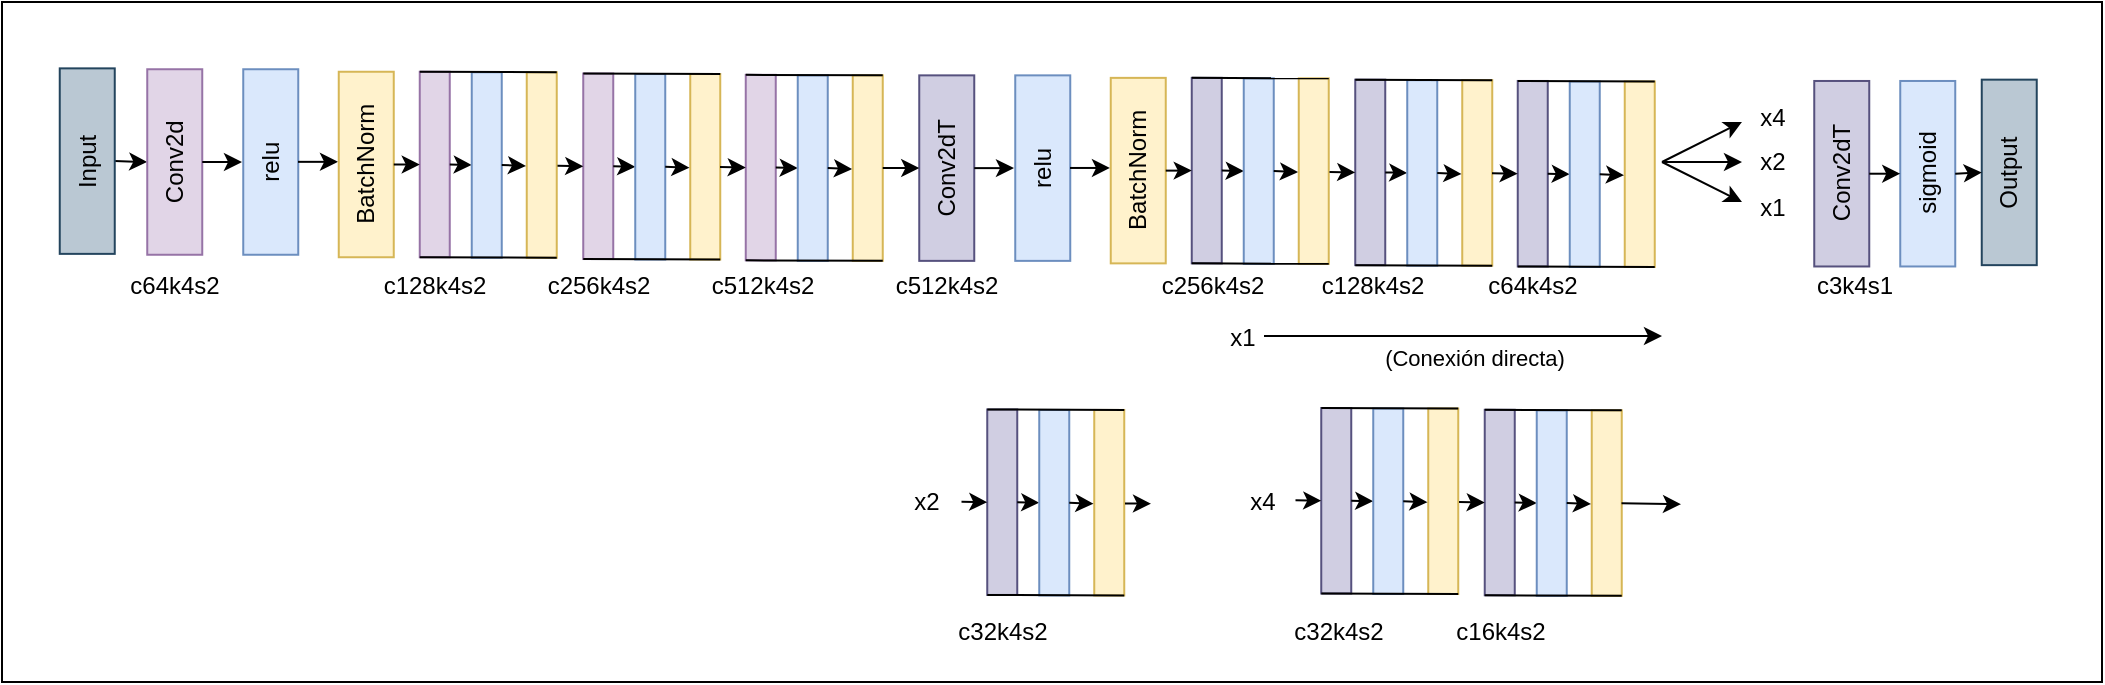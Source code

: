 <mxfile version="24.4.4" type="device">
  <diagram name="Página-1" id="GyshaNeHMyCVILGlN6bo">
    <mxGraphModel dx="1430" dy="757" grid="1" gridSize="10" guides="1" tooltips="1" connect="1" arrows="1" fold="1" page="1" pageScale="1" pageWidth="1169" pageHeight="827" math="0" shadow="0">
      <root>
        <mxCell id="0" />
        <mxCell id="1" parent="0" />
        <mxCell id="zhJgr4KQXmMTlXa_ivyi-123" value="" style="rounded=0;whiteSpace=wrap;html=1;" vertex="1" parent="1">
          <mxGeometry x="130" y="160" width="1050" height="340" as="geometry" />
        </mxCell>
        <mxCell id="usk_4YH8lnq-4AR2N6JO-52" value="" style="endArrow=classic;html=1;rounded=0;entryX=0.5;entryY=0;entryDx=0;entryDy=0;exitX=0.5;exitY=1;exitDx=0;exitDy=0;" parent="1" edge="1" target="zhJgr4KQXmMTlXa_ivyi-3" source="zhJgr4KQXmMTlXa_ivyi-72">
          <mxGeometry width="50" height="50" relative="1" as="geometry">
            <mxPoint x="170" y="240" as="sourcePoint" />
            <mxPoint x="200" y="240" as="targetPoint" />
          </mxGeometry>
        </mxCell>
        <mxCell id="usk_4YH8lnq-4AR2N6JO-70" value="" style="endArrow=classic;html=1;rounded=0;" parent="1" edge="1">
          <mxGeometry width="50" height="50" relative="1" as="geometry">
            <mxPoint x="960" y="240" as="sourcePoint" />
            <mxPoint x="1000" y="220" as="targetPoint" />
          </mxGeometry>
        </mxCell>
        <mxCell id="usk_4YH8lnq-4AR2N6JO-71" value="x4" style="text;html=1;align=center;verticalAlign=middle;resizable=0;points=[];autosize=1;strokeColor=none;fillColor=none;" parent="1" vertex="1">
          <mxGeometry x="995" y="203" width="40" height="30" as="geometry" />
        </mxCell>
        <mxCell id="usk_4YH8lnq-4AR2N6JO-72" value="" style="endArrow=classic;html=1;rounded=0;" parent="1" edge="1">
          <mxGeometry width="50" height="50" relative="1" as="geometry">
            <mxPoint x="960" y="240" as="sourcePoint" />
            <mxPoint x="1000" y="240" as="targetPoint" />
          </mxGeometry>
        </mxCell>
        <mxCell id="usk_4YH8lnq-4AR2N6JO-73" value="x2" style="text;html=1;align=center;verticalAlign=middle;resizable=0;points=[];autosize=1;strokeColor=none;fillColor=none;" parent="1" vertex="1">
          <mxGeometry x="995" y="225" width="40" height="30" as="geometry" />
        </mxCell>
        <mxCell id="usk_4YH8lnq-4AR2N6JO-74" value="" style="endArrow=classic;html=1;rounded=0;" parent="1" edge="1">
          <mxGeometry width="50" height="50" relative="1" as="geometry">
            <mxPoint x="960" y="240" as="sourcePoint" />
            <mxPoint x="1000" y="260" as="targetPoint" />
          </mxGeometry>
        </mxCell>
        <mxCell id="usk_4YH8lnq-4AR2N6JO-75" value="x1" style="text;html=1;align=center;verticalAlign=middle;resizable=0;points=[];autosize=1;strokeColor=none;fillColor=none;" parent="1" vertex="1">
          <mxGeometry x="995" y="248" width="40" height="30" as="geometry" />
        </mxCell>
        <mxCell id="usk_4YH8lnq-4AR2N6JO-89" value="x2" style="text;html=1;align=center;verticalAlign=middle;resizable=0;points=[];autosize=1;strokeColor=none;fillColor=none;" parent="1" vertex="1">
          <mxGeometry x="572" y="395.39" width="40" height="30" as="geometry" />
        </mxCell>
        <mxCell id="usk_4YH8lnq-4AR2N6JO-100" value="x4" style="text;html=1;align=center;verticalAlign=middle;resizable=0;points=[];autosize=1;strokeColor=none;fillColor=none;" parent="1" vertex="1">
          <mxGeometry x="739.5" y="395.11" width="40" height="30" as="geometry" />
        </mxCell>
        <mxCell id="usk_4YH8lnq-4AR2N6JO-110" value="x1" style="text;html=1;align=center;verticalAlign=middle;resizable=0;points=[];autosize=1;strokeColor=none;fillColor=none;" parent="1" vertex="1">
          <mxGeometry x="730" y="313" width="40" height="30" as="geometry" />
        </mxCell>
        <mxCell id="usk_4YH8lnq-4AR2N6JO-111" value="" style="edgeStyle=orthogonalEdgeStyle;rounded=0;orthogonalLoop=1;jettySize=auto;html=1;" parent="1" edge="1">
          <mxGeometry relative="1" as="geometry">
            <mxPoint x="761" y="327" as="sourcePoint" />
            <mxPoint x="960" y="327" as="targetPoint" />
          </mxGeometry>
        </mxCell>
        <mxCell id="usk_4YH8lnq-4AR2N6JO-112" value="(Conexión directa)" style="edgeLabel;html=1;align=center;verticalAlign=middle;resizable=0;points=[];" parent="usk_4YH8lnq-4AR2N6JO-111" vertex="1" connectable="0">
          <mxGeometry x="-0.066" y="1" relative="1" as="geometry">
            <mxPoint x="12" y="12" as="offset" />
          </mxGeometry>
        </mxCell>
        <mxCell id="zhJgr4KQXmMTlXa_ivyi-3" value="Conv2d" style="rounded=0;whiteSpace=wrap;html=1;rotation=-90;fillColor=#e1d5e7;strokeColor=#9673a6;" vertex="1" parent="1">
          <mxGeometry x="170" y="226.25" width="92.75" height="27.5" as="geometry" />
        </mxCell>
        <mxCell id="zhJgr4KQXmMTlXa_ivyi-4" value="" style="endArrow=classic;html=1;rounded=0;exitX=0.5;exitY=1;exitDx=0;exitDy=0;entryX=0;entryY=0.5;entryDx=0;entryDy=0;" edge="1" parent="1" source="zhJgr4KQXmMTlXa_ivyi-3">
          <mxGeometry width="50" height="50" relative="1" as="geometry">
            <mxPoint x="240" y="240" as="sourcePoint" />
            <mxPoint x="250" y="240" as="targetPoint" />
          </mxGeometry>
        </mxCell>
        <mxCell id="zhJgr4KQXmMTlXa_ivyi-5" value="relu" style="rounded=0;whiteSpace=wrap;html=1;rotation=-90;fillColor=#dae8fc;strokeColor=#6c8ebf;" vertex="1" parent="1">
          <mxGeometry x="218" y="226.25" width="92.75" height="27.5" as="geometry" />
        </mxCell>
        <mxCell id="zhJgr4KQXmMTlXa_ivyi-6" value="" style="endArrow=classic;html=1;rounded=0;exitX=0.5;exitY=1;exitDx=0;exitDy=0;entryX=0;entryY=0.5;entryDx=0;entryDy=0;" edge="1" parent="1">
          <mxGeometry width="50" height="50" relative="1" as="geometry">
            <mxPoint x="278" y="239.92" as="sourcePoint" />
            <mxPoint x="298" y="239.92" as="targetPoint" />
          </mxGeometry>
        </mxCell>
        <mxCell id="zhJgr4KQXmMTlXa_ivyi-7" value="BatchNorm" style="rounded=0;whiteSpace=wrap;html=1;rotation=-90;fillColor=#fff2cc;strokeColor=#d6b656;" vertex="1" parent="1">
          <mxGeometry x="265.75" y="227.5" width="92.75" height="27.5" as="geometry" />
        </mxCell>
        <mxCell id="zhJgr4KQXmMTlXa_ivyi-8" value="" style="rounded=0;whiteSpace=wrap;html=1;rotation=-90;fillColor=#e1d5e7;strokeColor=#9673a6;" vertex="1" parent="1">
          <mxGeometry x="300" y="233.75" width="92.75" height="15" as="geometry" />
        </mxCell>
        <mxCell id="zhJgr4KQXmMTlXa_ivyi-9" value="" style="endArrow=classic;html=1;rounded=0;exitX=0.5;exitY=1;exitDx=0;exitDy=0;entryX=0.5;entryY=0;entryDx=0;entryDy=0;" edge="1" parent="1" source="zhJgr4KQXmMTlXa_ivyi-8" target="zhJgr4KQXmMTlXa_ivyi-13">
          <mxGeometry width="50" height="50" relative="1" as="geometry">
            <mxPoint x="353.875" y="241.25" as="sourcePoint" />
            <mxPoint x="380.375" y="243.07" as="targetPoint" />
          </mxGeometry>
        </mxCell>
        <mxCell id="zhJgr4KQXmMTlXa_ivyi-13" value="" style="rounded=0;whiteSpace=wrap;html=1;rotation=-90;fillColor=#dae8fc;strokeColor=#6c8ebf;" vertex="1" parent="1">
          <mxGeometry x="326" y="234" width="92.75" height="15" as="geometry" />
        </mxCell>
        <mxCell id="zhJgr4KQXmMTlXa_ivyi-15" value="" style="rounded=0;whiteSpace=wrap;html=1;rotation=-90;fillColor=#fff2cc;strokeColor=#d6b656;" vertex="1" parent="1">
          <mxGeometry x="353.5" y="234" width="92.75" height="15" as="geometry" />
        </mxCell>
        <mxCell id="zhJgr4KQXmMTlXa_ivyi-16" value="" style="endArrow=classic;html=1;rounded=0;exitX=0.5;exitY=1;exitDx=0;exitDy=0;entryX=0.5;entryY=0;entryDx=0;entryDy=0;" edge="1" parent="1" source="zhJgr4KQXmMTlXa_ivyi-13">
          <mxGeometry width="50" height="50" relative="1" as="geometry">
            <mxPoint x="381" y="241" as="sourcePoint" />
            <mxPoint x="392" y="242" as="targetPoint" />
          </mxGeometry>
        </mxCell>
        <mxCell id="zhJgr4KQXmMTlXa_ivyi-17" value="" style="endArrow=classic;html=1;rounded=0;exitX=0.5;exitY=1;exitDx=0;exitDy=0;entryX=0.5;entryY=0;entryDx=0;entryDy=0;" edge="1" parent="1" source="zhJgr4KQXmMTlXa_ivyi-7" target="zhJgr4KQXmMTlXa_ivyi-8">
          <mxGeometry width="50" height="50" relative="1" as="geometry">
            <mxPoint x="334.875" y="241.43" as="sourcePoint" />
            <mxPoint x="369" y="241.56" as="targetPoint" />
          </mxGeometry>
        </mxCell>
        <mxCell id="zhJgr4KQXmMTlXa_ivyi-25" value="" style="endArrow=none;html=1;rounded=0;exitX=1;exitY=0;exitDx=0;exitDy=0;entryX=1;entryY=1;entryDx=0;entryDy=0;" edge="1" parent="1" source="zhJgr4KQXmMTlXa_ivyi-8" target="zhJgr4KQXmMTlXa_ivyi-15">
          <mxGeometry width="50" height="50" relative="1" as="geometry">
            <mxPoint x="360" y="220" as="sourcePoint" />
            <mxPoint x="410" y="170" as="targetPoint" />
          </mxGeometry>
        </mxCell>
        <mxCell id="zhJgr4KQXmMTlXa_ivyi-26" value="" style="endArrow=none;html=1;rounded=0;exitX=0;exitY=0;exitDx=0;exitDy=0;entryX=0;entryY=1;entryDx=0;entryDy=0;" edge="1" parent="1" source="zhJgr4KQXmMTlXa_ivyi-8" target="zhJgr4KQXmMTlXa_ivyi-15">
          <mxGeometry width="50" height="50" relative="1" as="geometry">
            <mxPoint x="337" y="290" as="sourcePoint" />
            <mxPoint x="410" y="290" as="targetPoint" />
          </mxGeometry>
        </mxCell>
        <mxCell id="zhJgr4KQXmMTlXa_ivyi-27" value="" style="rounded=0;whiteSpace=wrap;html=1;rotation=-90;fillColor=#e1d5e7;strokeColor=#9673a6;" vertex="1" parent="1">
          <mxGeometry x="381.75" y="234.64" width="92.75" height="15" as="geometry" />
        </mxCell>
        <mxCell id="zhJgr4KQXmMTlXa_ivyi-28" value="" style="endArrow=classic;html=1;rounded=0;exitX=0.5;exitY=1;exitDx=0;exitDy=0;entryX=0.5;entryY=0;entryDx=0;entryDy=0;" edge="1" parent="1" source="zhJgr4KQXmMTlXa_ivyi-27" target="zhJgr4KQXmMTlXa_ivyi-29">
          <mxGeometry width="50" height="50" relative="1" as="geometry">
            <mxPoint x="435.625" y="242.14" as="sourcePoint" />
            <mxPoint x="462.125" y="243.96" as="targetPoint" />
          </mxGeometry>
        </mxCell>
        <mxCell id="zhJgr4KQXmMTlXa_ivyi-29" value="" style="rounded=0;whiteSpace=wrap;html=1;rotation=-90;fillColor=#dae8fc;strokeColor=#6c8ebf;" vertex="1" parent="1">
          <mxGeometry x="407.75" y="234.89" width="92.75" height="15" as="geometry" />
        </mxCell>
        <mxCell id="zhJgr4KQXmMTlXa_ivyi-30" value="" style="rounded=0;whiteSpace=wrap;html=1;rotation=-90;fillColor=#fff2cc;strokeColor=#d6b656;" vertex="1" parent="1">
          <mxGeometry x="435.25" y="234.89" width="92.75" height="15" as="geometry" />
        </mxCell>
        <mxCell id="zhJgr4KQXmMTlXa_ivyi-31" value="" style="endArrow=classic;html=1;rounded=0;exitX=0.5;exitY=1;exitDx=0;exitDy=0;entryX=0.5;entryY=0;entryDx=0;entryDy=0;" edge="1" parent="1" source="zhJgr4KQXmMTlXa_ivyi-29">
          <mxGeometry width="50" height="50" relative="1" as="geometry">
            <mxPoint x="462.75" y="241.89" as="sourcePoint" />
            <mxPoint x="473.75" y="242.89" as="targetPoint" />
          </mxGeometry>
        </mxCell>
        <mxCell id="zhJgr4KQXmMTlXa_ivyi-32" value="" style="endArrow=classic;html=1;rounded=0;exitX=0.5;exitY=1;exitDx=0;exitDy=0;entryX=0.5;entryY=0;entryDx=0;entryDy=0;" edge="1" parent="1" target="zhJgr4KQXmMTlXa_ivyi-27">
          <mxGeometry width="50" height="50" relative="1" as="geometry">
            <mxPoint x="407.75" y="241.89" as="sourcePoint" />
            <mxPoint x="450.75" y="242.45" as="targetPoint" />
          </mxGeometry>
        </mxCell>
        <mxCell id="zhJgr4KQXmMTlXa_ivyi-33" value="" style="endArrow=none;html=1;rounded=0;exitX=1;exitY=0;exitDx=0;exitDy=0;entryX=1;entryY=1;entryDx=0;entryDy=0;" edge="1" parent="1" source="zhJgr4KQXmMTlXa_ivyi-27" target="zhJgr4KQXmMTlXa_ivyi-30">
          <mxGeometry width="50" height="50" relative="1" as="geometry">
            <mxPoint x="441.75" y="220.89" as="sourcePoint" />
            <mxPoint x="491.75" y="170.89" as="targetPoint" />
          </mxGeometry>
        </mxCell>
        <mxCell id="zhJgr4KQXmMTlXa_ivyi-34" value="" style="endArrow=none;html=1;rounded=0;exitX=0;exitY=0;exitDx=0;exitDy=0;entryX=0;entryY=1;entryDx=0;entryDy=0;" edge="1" parent="1" source="zhJgr4KQXmMTlXa_ivyi-27" target="zhJgr4KQXmMTlXa_ivyi-30">
          <mxGeometry width="50" height="50" relative="1" as="geometry">
            <mxPoint x="418.75" y="290.89" as="sourcePoint" />
            <mxPoint x="491.75" y="290.89" as="targetPoint" />
          </mxGeometry>
        </mxCell>
        <mxCell id="zhJgr4KQXmMTlXa_ivyi-35" value="" style="rounded=0;whiteSpace=wrap;html=1;rotation=-90;fillColor=#e1d5e7;strokeColor=#9673a6;" vertex="1" parent="1">
          <mxGeometry x="463" y="235.3" width="92.75" height="15" as="geometry" />
        </mxCell>
        <mxCell id="zhJgr4KQXmMTlXa_ivyi-36" value="" style="endArrow=classic;html=1;rounded=0;exitX=0.5;exitY=1;exitDx=0;exitDy=0;entryX=0.5;entryY=0;entryDx=0;entryDy=0;" edge="1" parent="1" source="zhJgr4KQXmMTlXa_ivyi-35" target="zhJgr4KQXmMTlXa_ivyi-37">
          <mxGeometry width="50" height="50" relative="1" as="geometry">
            <mxPoint x="516.875" y="242.8" as="sourcePoint" />
            <mxPoint x="543.375" y="244.62" as="targetPoint" />
          </mxGeometry>
        </mxCell>
        <mxCell id="zhJgr4KQXmMTlXa_ivyi-37" value="" style="rounded=0;whiteSpace=wrap;html=1;rotation=-90;fillColor=#dae8fc;strokeColor=#6c8ebf;" vertex="1" parent="1">
          <mxGeometry x="489" y="235.55" width="92.75" height="15" as="geometry" />
        </mxCell>
        <mxCell id="zhJgr4KQXmMTlXa_ivyi-38" value="" style="rounded=0;whiteSpace=wrap;html=1;rotation=-90;fillColor=#fff2cc;strokeColor=#d6b656;" vertex="1" parent="1">
          <mxGeometry x="516.5" y="235.55" width="92.75" height="15" as="geometry" />
        </mxCell>
        <mxCell id="zhJgr4KQXmMTlXa_ivyi-39" value="" style="endArrow=classic;html=1;rounded=0;exitX=0.5;exitY=1;exitDx=0;exitDy=0;entryX=0.5;entryY=0;entryDx=0;entryDy=0;" edge="1" parent="1" source="zhJgr4KQXmMTlXa_ivyi-37">
          <mxGeometry width="50" height="50" relative="1" as="geometry">
            <mxPoint x="544" y="242.55" as="sourcePoint" />
            <mxPoint x="555" y="243.55" as="targetPoint" />
          </mxGeometry>
        </mxCell>
        <mxCell id="zhJgr4KQXmMTlXa_ivyi-40" value="" style="endArrow=classic;html=1;rounded=0;exitX=0.5;exitY=1;exitDx=0;exitDy=0;entryX=0.5;entryY=0;entryDx=0;entryDy=0;" edge="1" parent="1" target="zhJgr4KQXmMTlXa_ivyi-35">
          <mxGeometry width="50" height="50" relative="1" as="geometry">
            <mxPoint x="489" y="242.55" as="sourcePoint" />
            <mxPoint x="532" y="243.11" as="targetPoint" />
          </mxGeometry>
        </mxCell>
        <mxCell id="zhJgr4KQXmMTlXa_ivyi-41" value="" style="endArrow=none;html=1;rounded=0;exitX=1;exitY=0;exitDx=0;exitDy=0;entryX=1;entryY=1;entryDx=0;entryDy=0;" edge="1" parent="1" source="zhJgr4KQXmMTlXa_ivyi-35" target="zhJgr4KQXmMTlXa_ivyi-38">
          <mxGeometry width="50" height="50" relative="1" as="geometry">
            <mxPoint x="523" y="221.55" as="sourcePoint" />
            <mxPoint x="573" y="171.55" as="targetPoint" />
          </mxGeometry>
        </mxCell>
        <mxCell id="zhJgr4KQXmMTlXa_ivyi-42" value="" style="endArrow=none;html=1;rounded=0;exitX=0;exitY=0;exitDx=0;exitDy=0;entryX=0;entryY=1;entryDx=0;entryDy=0;" edge="1" parent="1" source="zhJgr4KQXmMTlXa_ivyi-35" target="zhJgr4KQXmMTlXa_ivyi-38">
          <mxGeometry width="50" height="50" relative="1" as="geometry">
            <mxPoint x="500" y="291.55" as="sourcePoint" />
            <mxPoint x="573" y="291.55" as="targetPoint" />
          </mxGeometry>
        </mxCell>
        <mxCell id="zhJgr4KQXmMTlXa_ivyi-43" value="Conv2dT" style="rounded=0;whiteSpace=wrap;html=1;rotation=-90;fillColor=#d0cee2;strokeColor=#56517e;" vertex="1" parent="1">
          <mxGeometry x="556" y="229.31" width="92.75" height="27.5" as="geometry" />
        </mxCell>
        <mxCell id="zhJgr4KQXmMTlXa_ivyi-44" value="" style="endArrow=classic;html=1;rounded=0;exitX=0.5;exitY=1;exitDx=0;exitDy=0;entryX=0;entryY=0.5;entryDx=0;entryDy=0;" edge="1" parent="1" source="zhJgr4KQXmMTlXa_ivyi-43">
          <mxGeometry width="50" height="50" relative="1" as="geometry">
            <mxPoint x="626" y="243.06" as="sourcePoint" />
            <mxPoint x="636" y="243.06" as="targetPoint" />
          </mxGeometry>
        </mxCell>
        <mxCell id="zhJgr4KQXmMTlXa_ivyi-45" value="relu" style="rounded=0;whiteSpace=wrap;html=1;rotation=-90;fillColor=#dae8fc;strokeColor=#6c8ebf;" vertex="1" parent="1">
          <mxGeometry x="604" y="229.31" width="92.75" height="27.5" as="geometry" />
        </mxCell>
        <mxCell id="zhJgr4KQXmMTlXa_ivyi-46" value="" style="endArrow=classic;html=1;rounded=0;exitX=0.5;exitY=1;exitDx=0;exitDy=0;entryX=0;entryY=0.5;entryDx=0;entryDy=0;" edge="1" parent="1">
          <mxGeometry width="50" height="50" relative="1" as="geometry">
            <mxPoint x="664" y="242.98" as="sourcePoint" />
            <mxPoint x="684" y="242.98" as="targetPoint" />
          </mxGeometry>
        </mxCell>
        <mxCell id="zhJgr4KQXmMTlXa_ivyi-47" value="BatchNorm" style="rounded=0;whiteSpace=wrap;html=1;rotation=-90;fillColor=#fff2cc;strokeColor=#d6b656;" vertex="1" parent="1">
          <mxGeometry x="651.75" y="230.56" width="92.75" height="27.5" as="geometry" />
        </mxCell>
        <mxCell id="zhJgr4KQXmMTlXa_ivyi-48" value="" style="rounded=0;whiteSpace=wrap;html=1;rotation=-90;fillColor=#d0cee2;strokeColor=#56517e;" vertex="1" parent="1">
          <mxGeometry x="686" y="236.81" width="92.75" height="15" as="geometry" />
        </mxCell>
        <mxCell id="zhJgr4KQXmMTlXa_ivyi-49" value="" style="endArrow=classic;html=1;rounded=0;exitX=0.5;exitY=1;exitDx=0;exitDy=0;entryX=0.5;entryY=0;entryDx=0;entryDy=0;" edge="1" parent="1" source="zhJgr4KQXmMTlXa_ivyi-48" target="zhJgr4KQXmMTlXa_ivyi-50">
          <mxGeometry width="50" height="50" relative="1" as="geometry">
            <mxPoint x="739.875" y="244.31" as="sourcePoint" />
            <mxPoint x="766.375" y="246.13" as="targetPoint" />
          </mxGeometry>
        </mxCell>
        <mxCell id="zhJgr4KQXmMTlXa_ivyi-50" value="" style="rounded=0;whiteSpace=wrap;html=1;rotation=-90;fillColor=#dae8fc;strokeColor=#6c8ebf;" vertex="1" parent="1">
          <mxGeometry x="712" y="237.06" width="92.75" height="15" as="geometry" />
        </mxCell>
        <mxCell id="zhJgr4KQXmMTlXa_ivyi-51" value="" style="rounded=0;whiteSpace=wrap;html=1;rotation=-90;fillColor=#fff2cc;strokeColor=#d6b656;" vertex="1" parent="1">
          <mxGeometry x="739.5" y="237.06" width="92.75" height="15" as="geometry" />
        </mxCell>
        <mxCell id="zhJgr4KQXmMTlXa_ivyi-52" value="" style="endArrow=classic;html=1;rounded=0;exitX=0.5;exitY=1;exitDx=0;exitDy=0;entryX=0.5;entryY=0;entryDx=0;entryDy=0;" edge="1" parent="1" source="zhJgr4KQXmMTlXa_ivyi-50">
          <mxGeometry width="50" height="50" relative="1" as="geometry">
            <mxPoint x="767" y="244.06" as="sourcePoint" />
            <mxPoint x="778" y="245.06" as="targetPoint" />
          </mxGeometry>
        </mxCell>
        <mxCell id="zhJgr4KQXmMTlXa_ivyi-53" value="" style="endArrow=classic;html=1;rounded=0;exitX=0.5;exitY=1;exitDx=0;exitDy=0;entryX=0.5;entryY=0;entryDx=0;entryDy=0;" edge="1" parent="1" source="zhJgr4KQXmMTlXa_ivyi-47" target="zhJgr4KQXmMTlXa_ivyi-48">
          <mxGeometry width="50" height="50" relative="1" as="geometry">
            <mxPoint x="720.875" y="244.49" as="sourcePoint" />
            <mxPoint x="755" y="244.62" as="targetPoint" />
          </mxGeometry>
        </mxCell>
        <mxCell id="zhJgr4KQXmMTlXa_ivyi-54" value="" style="endArrow=none;html=1;rounded=0;exitX=1;exitY=0;exitDx=0;exitDy=0;entryX=1;entryY=1;entryDx=0;entryDy=0;" edge="1" parent="1" source="zhJgr4KQXmMTlXa_ivyi-48" target="zhJgr4KQXmMTlXa_ivyi-51">
          <mxGeometry width="50" height="50" relative="1" as="geometry">
            <mxPoint x="746" y="223.06" as="sourcePoint" />
            <mxPoint x="796" y="173.06" as="targetPoint" />
          </mxGeometry>
        </mxCell>
        <mxCell id="zhJgr4KQXmMTlXa_ivyi-55" value="" style="endArrow=none;html=1;rounded=0;exitX=0;exitY=0;exitDx=0;exitDy=0;entryX=0;entryY=1;entryDx=0;entryDy=0;" edge="1" parent="1" source="zhJgr4KQXmMTlXa_ivyi-48" target="zhJgr4KQXmMTlXa_ivyi-51">
          <mxGeometry width="50" height="50" relative="1" as="geometry">
            <mxPoint x="723" y="293.06" as="sourcePoint" />
            <mxPoint x="796" y="293.06" as="targetPoint" />
          </mxGeometry>
        </mxCell>
        <mxCell id="zhJgr4KQXmMTlXa_ivyi-56" value="" style="rounded=0;whiteSpace=wrap;html=1;rotation=-90;fillColor=#d0cee2;strokeColor=#56517e;" vertex="1" parent="1">
          <mxGeometry x="767.75" y="237.7" width="92.75" height="15" as="geometry" />
        </mxCell>
        <mxCell id="zhJgr4KQXmMTlXa_ivyi-57" value="" style="endArrow=classic;html=1;rounded=0;exitX=0.5;exitY=1;exitDx=0;exitDy=0;entryX=0.5;entryY=0;entryDx=0;entryDy=0;" edge="1" parent="1" source="zhJgr4KQXmMTlXa_ivyi-56" target="zhJgr4KQXmMTlXa_ivyi-58">
          <mxGeometry width="50" height="50" relative="1" as="geometry">
            <mxPoint x="821.625" y="245.2" as="sourcePoint" />
            <mxPoint x="848.125" y="247.02" as="targetPoint" />
          </mxGeometry>
        </mxCell>
        <mxCell id="zhJgr4KQXmMTlXa_ivyi-58" value="" style="rounded=0;whiteSpace=wrap;html=1;rotation=-90;fillColor=#dae8fc;strokeColor=#6c8ebf;" vertex="1" parent="1">
          <mxGeometry x="793.75" y="237.95" width="92.75" height="15" as="geometry" />
        </mxCell>
        <mxCell id="zhJgr4KQXmMTlXa_ivyi-59" value="" style="rounded=0;whiteSpace=wrap;html=1;rotation=-90;fillColor=#fff2cc;strokeColor=#d6b656;" vertex="1" parent="1">
          <mxGeometry x="821.25" y="237.95" width="92.75" height="15" as="geometry" />
        </mxCell>
        <mxCell id="zhJgr4KQXmMTlXa_ivyi-60" value="" style="endArrow=classic;html=1;rounded=0;exitX=0.5;exitY=1;exitDx=0;exitDy=0;entryX=0.5;entryY=0;entryDx=0;entryDy=0;" edge="1" parent="1" source="zhJgr4KQXmMTlXa_ivyi-58">
          <mxGeometry width="50" height="50" relative="1" as="geometry">
            <mxPoint x="848.75" y="244.95" as="sourcePoint" />
            <mxPoint x="859.75" y="245.95" as="targetPoint" />
          </mxGeometry>
        </mxCell>
        <mxCell id="zhJgr4KQXmMTlXa_ivyi-61" value="" style="endArrow=classic;html=1;rounded=0;exitX=0.5;exitY=1;exitDx=0;exitDy=0;entryX=0.5;entryY=0;entryDx=0;entryDy=0;" edge="1" parent="1" target="zhJgr4KQXmMTlXa_ivyi-56">
          <mxGeometry width="50" height="50" relative="1" as="geometry">
            <mxPoint x="793.75" y="244.95" as="sourcePoint" />
            <mxPoint x="836.75" y="245.51" as="targetPoint" />
          </mxGeometry>
        </mxCell>
        <mxCell id="zhJgr4KQXmMTlXa_ivyi-62" value="" style="endArrow=none;html=1;rounded=0;exitX=1;exitY=0;exitDx=0;exitDy=0;entryX=1;entryY=1;entryDx=0;entryDy=0;" edge="1" parent="1" source="zhJgr4KQXmMTlXa_ivyi-56" target="zhJgr4KQXmMTlXa_ivyi-59">
          <mxGeometry width="50" height="50" relative="1" as="geometry">
            <mxPoint x="827.75" y="223.95" as="sourcePoint" />
            <mxPoint x="877.75" y="173.95" as="targetPoint" />
          </mxGeometry>
        </mxCell>
        <mxCell id="zhJgr4KQXmMTlXa_ivyi-63" value="" style="endArrow=none;html=1;rounded=0;exitX=0;exitY=0;exitDx=0;exitDy=0;entryX=0;entryY=1;entryDx=0;entryDy=0;" edge="1" parent="1" source="zhJgr4KQXmMTlXa_ivyi-56" target="zhJgr4KQXmMTlXa_ivyi-59">
          <mxGeometry width="50" height="50" relative="1" as="geometry">
            <mxPoint x="804.75" y="293.95" as="sourcePoint" />
            <mxPoint x="877.75" y="293.95" as="targetPoint" />
          </mxGeometry>
        </mxCell>
        <mxCell id="zhJgr4KQXmMTlXa_ivyi-64" value="" style="rounded=0;whiteSpace=wrap;html=1;rotation=-90;fillColor=#d0cee2;strokeColor=#56517e;" vertex="1" parent="1">
          <mxGeometry x="849" y="238.36" width="92.75" height="15" as="geometry" />
        </mxCell>
        <mxCell id="zhJgr4KQXmMTlXa_ivyi-65" value="" style="endArrow=classic;html=1;rounded=0;exitX=0.5;exitY=1;exitDx=0;exitDy=0;entryX=0.5;entryY=0;entryDx=0;entryDy=0;" edge="1" parent="1" source="zhJgr4KQXmMTlXa_ivyi-64" target="zhJgr4KQXmMTlXa_ivyi-66">
          <mxGeometry width="50" height="50" relative="1" as="geometry">
            <mxPoint x="902.875" y="245.86" as="sourcePoint" />
            <mxPoint x="929.375" y="247.68" as="targetPoint" />
          </mxGeometry>
        </mxCell>
        <mxCell id="zhJgr4KQXmMTlXa_ivyi-66" value="" style="rounded=0;whiteSpace=wrap;html=1;rotation=-90;fillColor=#dae8fc;strokeColor=#6c8ebf;" vertex="1" parent="1">
          <mxGeometry x="875" y="238.61" width="92.75" height="15" as="geometry" />
        </mxCell>
        <mxCell id="zhJgr4KQXmMTlXa_ivyi-67" value="" style="rounded=0;whiteSpace=wrap;html=1;rotation=-90;fillColor=#fff2cc;strokeColor=#d6b656;" vertex="1" parent="1">
          <mxGeometry x="902.5" y="238.61" width="92.75" height="15" as="geometry" />
        </mxCell>
        <mxCell id="zhJgr4KQXmMTlXa_ivyi-68" value="" style="endArrow=classic;html=1;rounded=0;exitX=0.5;exitY=1;exitDx=0;exitDy=0;entryX=0.5;entryY=0;entryDx=0;entryDy=0;" edge="1" parent="1" source="zhJgr4KQXmMTlXa_ivyi-66">
          <mxGeometry width="50" height="50" relative="1" as="geometry">
            <mxPoint x="930" y="245.61" as="sourcePoint" />
            <mxPoint x="941" y="246.61" as="targetPoint" />
          </mxGeometry>
        </mxCell>
        <mxCell id="zhJgr4KQXmMTlXa_ivyi-69" value="" style="endArrow=classic;html=1;rounded=0;exitX=0.5;exitY=1;exitDx=0;exitDy=0;entryX=0.5;entryY=0;entryDx=0;entryDy=0;" edge="1" parent="1" target="zhJgr4KQXmMTlXa_ivyi-64">
          <mxGeometry width="50" height="50" relative="1" as="geometry">
            <mxPoint x="875" y="245.61" as="sourcePoint" />
            <mxPoint x="918" y="246.17" as="targetPoint" />
          </mxGeometry>
        </mxCell>
        <mxCell id="zhJgr4KQXmMTlXa_ivyi-70" value="" style="endArrow=none;html=1;rounded=0;exitX=1;exitY=0;exitDx=0;exitDy=0;entryX=1;entryY=1;entryDx=0;entryDy=0;" edge="1" parent="1" source="zhJgr4KQXmMTlXa_ivyi-64" target="zhJgr4KQXmMTlXa_ivyi-67">
          <mxGeometry width="50" height="50" relative="1" as="geometry">
            <mxPoint x="909" y="224.61" as="sourcePoint" />
            <mxPoint x="959" y="174.61" as="targetPoint" />
          </mxGeometry>
        </mxCell>
        <mxCell id="zhJgr4KQXmMTlXa_ivyi-71" value="" style="endArrow=none;html=1;rounded=0;exitX=0;exitY=0;exitDx=0;exitDy=0;entryX=0;entryY=1;entryDx=0;entryDy=0;" edge="1" parent="1" source="zhJgr4KQXmMTlXa_ivyi-64" target="zhJgr4KQXmMTlXa_ivyi-67">
          <mxGeometry width="50" height="50" relative="1" as="geometry">
            <mxPoint x="886" y="294.61" as="sourcePoint" />
            <mxPoint x="959" y="294.61" as="targetPoint" />
          </mxGeometry>
        </mxCell>
        <mxCell id="zhJgr4KQXmMTlXa_ivyi-72" value="Input" style="rounded=0;whiteSpace=wrap;html=1;rotation=-90;fillColor=#bac8d3;strokeColor=#23445d;" vertex="1" parent="1">
          <mxGeometry x="126.25" y="225.81" width="92.75" height="27.5" as="geometry" />
        </mxCell>
        <mxCell id="zhJgr4KQXmMTlXa_ivyi-73" value="" style="endArrow=classic;html=1;rounded=0;exitX=0.5;exitY=1;exitDx=0;exitDy=0;entryX=0.5;entryY=0;entryDx=0;entryDy=0;" edge="1" parent="1" source="zhJgr4KQXmMTlXa_ivyi-38" target="zhJgr4KQXmMTlXa_ivyi-43">
          <mxGeometry width="50" height="50" relative="1" as="geometry">
            <mxPoint x="580" y="270" as="sourcePoint" />
            <mxPoint x="630" y="220" as="targetPoint" />
          </mxGeometry>
        </mxCell>
        <mxCell id="zhJgr4KQXmMTlXa_ivyi-85" value="" style="rounded=0;whiteSpace=wrap;html=1;rotation=-90;fillColor=#d0cee2;strokeColor=#56517e;" vertex="1" parent="1">
          <mxGeometry x="750.75" y="401.88" width="92.75" height="15" as="geometry" />
        </mxCell>
        <mxCell id="zhJgr4KQXmMTlXa_ivyi-86" value="" style="endArrow=classic;html=1;rounded=0;exitX=0.5;exitY=1;exitDx=0;exitDy=0;entryX=0.5;entryY=0;entryDx=0;entryDy=0;" edge="1" parent="1" source="zhJgr4KQXmMTlXa_ivyi-85" target="zhJgr4KQXmMTlXa_ivyi-87">
          <mxGeometry width="50" height="50" relative="1" as="geometry">
            <mxPoint x="804.625" y="409.38" as="sourcePoint" />
            <mxPoint x="831.125" y="411.2" as="targetPoint" />
          </mxGeometry>
        </mxCell>
        <mxCell id="zhJgr4KQXmMTlXa_ivyi-87" value="" style="rounded=0;whiteSpace=wrap;html=1;rotation=-90;fillColor=#dae8fc;strokeColor=#6c8ebf;" vertex="1" parent="1">
          <mxGeometry x="776.75" y="402.13" width="92.75" height="15" as="geometry" />
        </mxCell>
        <mxCell id="zhJgr4KQXmMTlXa_ivyi-88" value="" style="rounded=0;whiteSpace=wrap;html=1;rotation=-90;fillColor=#fff2cc;strokeColor=#d6b656;" vertex="1" parent="1">
          <mxGeometry x="804.25" y="402.13" width="92.75" height="15" as="geometry" />
        </mxCell>
        <mxCell id="zhJgr4KQXmMTlXa_ivyi-89" value="" style="endArrow=classic;html=1;rounded=0;exitX=0.5;exitY=1;exitDx=0;exitDy=0;entryX=0.5;entryY=0;entryDx=0;entryDy=0;" edge="1" parent="1" source="zhJgr4KQXmMTlXa_ivyi-87">
          <mxGeometry width="50" height="50" relative="1" as="geometry">
            <mxPoint x="831.75" y="409.13" as="sourcePoint" />
            <mxPoint x="842.75" y="410.13" as="targetPoint" />
          </mxGeometry>
        </mxCell>
        <mxCell id="zhJgr4KQXmMTlXa_ivyi-90" value="" style="endArrow=classic;html=1;rounded=0;exitX=0.5;exitY=1;exitDx=0;exitDy=0;entryX=0.5;entryY=0;entryDx=0;entryDy=0;" edge="1" parent="1" target="zhJgr4KQXmMTlXa_ivyi-85">
          <mxGeometry width="50" height="50" relative="1" as="geometry">
            <mxPoint x="776.75" y="409.13" as="sourcePoint" />
            <mxPoint x="819.75" y="409.69" as="targetPoint" />
          </mxGeometry>
        </mxCell>
        <mxCell id="zhJgr4KQXmMTlXa_ivyi-91" value="" style="endArrow=none;html=1;rounded=0;exitX=1;exitY=0;exitDx=0;exitDy=0;entryX=1;entryY=1;entryDx=0;entryDy=0;" edge="1" parent="1" source="zhJgr4KQXmMTlXa_ivyi-85" target="zhJgr4KQXmMTlXa_ivyi-88">
          <mxGeometry width="50" height="50" relative="1" as="geometry">
            <mxPoint x="810.75" y="388.13" as="sourcePoint" />
            <mxPoint x="860.75" y="338.13" as="targetPoint" />
          </mxGeometry>
        </mxCell>
        <mxCell id="zhJgr4KQXmMTlXa_ivyi-92" value="" style="endArrow=none;html=1;rounded=0;exitX=0;exitY=0;exitDx=0;exitDy=0;entryX=0;entryY=1;entryDx=0;entryDy=0;" edge="1" parent="1" source="zhJgr4KQXmMTlXa_ivyi-85" target="zhJgr4KQXmMTlXa_ivyi-88">
          <mxGeometry width="50" height="50" relative="1" as="geometry">
            <mxPoint x="787.75" y="458.13" as="sourcePoint" />
            <mxPoint x="860.75" y="458.13" as="targetPoint" />
          </mxGeometry>
        </mxCell>
        <mxCell id="zhJgr4KQXmMTlXa_ivyi-93" value="" style="rounded=0;whiteSpace=wrap;html=1;rotation=-90;fillColor=#d0cee2;strokeColor=#56517e;" vertex="1" parent="1">
          <mxGeometry x="832.5" y="402.77" width="92.75" height="15" as="geometry" />
        </mxCell>
        <mxCell id="zhJgr4KQXmMTlXa_ivyi-94" value="" style="endArrow=classic;html=1;rounded=0;exitX=0.5;exitY=1;exitDx=0;exitDy=0;entryX=0.5;entryY=0;entryDx=0;entryDy=0;" edge="1" parent="1" source="zhJgr4KQXmMTlXa_ivyi-93" target="zhJgr4KQXmMTlXa_ivyi-95">
          <mxGeometry width="50" height="50" relative="1" as="geometry">
            <mxPoint x="886.375" y="410.27" as="sourcePoint" />
            <mxPoint x="912.875" y="412.09" as="targetPoint" />
          </mxGeometry>
        </mxCell>
        <mxCell id="zhJgr4KQXmMTlXa_ivyi-95" value="" style="rounded=0;whiteSpace=wrap;html=1;rotation=-90;fillColor=#dae8fc;strokeColor=#6c8ebf;" vertex="1" parent="1">
          <mxGeometry x="858.5" y="403.02" width="92.75" height="15" as="geometry" />
        </mxCell>
        <mxCell id="zhJgr4KQXmMTlXa_ivyi-96" value="" style="rounded=0;whiteSpace=wrap;html=1;rotation=-90;fillColor=#fff2cc;strokeColor=#d6b656;" vertex="1" parent="1">
          <mxGeometry x="886" y="403.02" width="92.75" height="15" as="geometry" />
        </mxCell>
        <mxCell id="zhJgr4KQXmMTlXa_ivyi-97" value="" style="endArrow=classic;html=1;rounded=0;exitX=0.5;exitY=1;exitDx=0;exitDy=0;entryX=0.5;entryY=0;entryDx=0;entryDy=0;" edge="1" parent="1" source="zhJgr4KQXmMTlXa_ivyi-95">
          <mxGeometry width="50" height="50" relative="1" as="geometry">
            <mxPoint x="913.5" y="410.02" as="sourcePoint" />
            <mxPoint x="924.5" y="411.02" as="targetPoint" />
          </mxGeometry>
        </mxCell>
        <mxCell id="zhJgr4KQXmMTlXa_ivyi-98" value="" style="endArrow=classic;html=1;rounded=0;exitX=0.5;exitY=1;exitDx=0;exitDy=0;entryX=0.5;entryY=0;entryDx=0;entryDy=0;" edge="1" parent="1" target="zhJgr4KQXmMTlXa_ivyi-93">
          <mxGeometry width="50" height="50" relative="1" as="geometry">
            <mxPoint x="858.5" y="410.02" as="sourcePoint" />
            <mxPoint x="901.5" y="410.58" as="targetPoint" />
          </mxGeometry>
        </mxCell>
        <mxCell id="zhJgr4KQXmMTlXa_ivyi-99" value="" style="endArrow=none;html=1;rounded=0;exitX=1;exitY=0;exitDx=0;exitDy=0;entryX=1;entryY=1;entryDx=0;entryDy=0;" edge="1" parent="1" source="zhJgr4KQXmMTlXa_ivyi-93" target="zhJgr4KQXmMTlXa_ivyi-96">
          <mxGeometry width="50" height="50" relative="1" as="geometry">
            <mxPoint x="892.5" y="389.02" as="sourcePoint" />
            <mxPoint x="942.5" y="339.02" as="targetPoint" />
          </mxGeometry>
        </mxCell>
        <mxCell id="zhJgr4KQXmMTlXa_ivyi-100" value="" style="endArrow=none;html=1;rounded=0;exitX=0;exitY=0;exitDx=0;exitDy=0;entryX=0;entryY=1;entryDx=0;entryDy=0;" edge="1" parent="1" source="zhJgr4KQXmMTlXa_ivyi-93" target="zhJgr4KQXmMTlXa_ivyi-96">
          <mxGeometry width="50" height="50" relative="1" as="geometry">
            <mxPoint x="869.5" y="459.02" as="sourcePoint" />
            <mxPoint x="942.5" y="459.02" as="targetPoint" />
          </mxGeometry>
        </mxCell>
        <mxCell id="zhJgr4KQXmMTlXa_ivyi-101" value="" style="endArrow=classic;html=1;rounded=0;exitX=0.5;exitY=1;exitDx=0;exitDy=0;" edge="1" parent="1">
          <mxGeometry width="50" height="50" relative="1" as="geometry">
            <mxPoint x="939.75" y="410.68" as="sourcePoint" />
            <mxPoint x="969.5" y="411.11" as="targetPoint" />
          </mxGeometry>
        </mxCell>
        <mxCell id="zhJgr4KQXmMTlXa_ivyi-102" value="" style="rounded=0;whiteSpace=wrap;html=1;rotation=-90;fillColor=#d0cee2;strokeColor=#56517e;" vertex="1" parent="1">
          <mxGeometry x="583.75" y="402.6" width="92.75" height="15" as="geometry" />
        </mxCell>
        <mxCell id="zhJgr4KQXmMTlXa_ivyi-103" value="" style="endArrow=classic;html=1;rounded=0;exitX=0.5;exitY=1;exitDx=0;exitDy=0;entryX=0.5;entryY=0;entryDx=0;entryDy=0;" edge="1" parent="1" source="zhJgr4KQXmMTlXa_ivyi-102" target="zhJgr4KQXmMTlXa_ivyi-104">
          <mxGeometry width="50" height="50" relative="1" as="geometry">
            <mxPoint x="637.625" y="410.1" as="sourcePoint" />
            <mxPoint x="664.125" y="411.92" as="targetPoint" />
          </mxGeometry>
        </mxCell>
        <mxCell id="zhJgr4KQXmMTlXa_ivyi-104" value="" style="rounded=0;whiteSpace=wrap;html=1;rotation=-90;fillColor=#dae8fc;strokeColor=#6c8ebf;" vertex="1" parent="1">
          <mxGeometry x="609.75" y="402.85" width="92.75" height="15" as="geometry" />
        </mxCell>
        <mxCell id="zhJgr4KQXmMTlXa_ivyi-105" value="" style="rounded=0;whiteSpace=wrap;html=1;rotation=-90;fillColor=#fff2cc;strokeColor=#d6b656;" vertex="1" parent="1">
          <mxGeometry x="637.25" y="402.85" width="92.75" height="15" as="geometry" />
        </mxCell>
        <mxCell id="zhJgr4KQXmMTlXa_ivyi-106" value="" style="endArrow=classic;html=1;rounded=0;exitX=0.5;exitY=1;exitDx=0;exitDy=0;entryX=0.5;entryY=0;entryDx=0;entryDy=0;" edge="1" parent="1" source="zhJgr4KQXmMTlXa_ivyi-104">
          <mxGeometry width="50" height="50" relative="1" as="geometry">
            <mxPoint x="664.75" y="409.85" as="sourcePoint" />
            <mxPoint x="675.75" y="410.85" as="targetPoint" />
          </mxGeometry>
        </mxCell>
        <mxCell id="zhJgr4KQXmMTlXa_ivyi-107" value="" style="endArrow=classic;html=1;rounded=0;exitX=0.5;exitY=1;exitDx=0;exitDy=0;entryX=0.5;entryY=0;entryDx=0;entryDy=0;" edge="1" parent="1" target="zhJgr4KQXmMTlXa_ivyi-102">
          <mxGeometry width="50" height="50" relative="1" as="geometry">
            <mxPoint x="609.75" y="409.85" as="sourcePoint" />
            <mxPoint x="652.75" y="410.41" as="targetPoint" />
          </mxGeometry>
        </mxCell>
        <mxCell id="zhJgr4KQXmMTlXa_ivyi-108" value="" style="endArrow=none;html=1;rounded=0;exitX=1;exitY=0;exitDx=0;exitDy=0;entryX=1;entryY=1;entryDx=0;entryDy=0;" edge="1" parent="1" source="zhJgr4KQXmMTlXa_ivyi-102" target="zhJgr4KQXmMTlXa_ivyi-105">
          <mxGeometry width="50" height="50" relative="1" as="geometry">
            <mxPoint x="643.75" y="388.85" as="sourcePoint" />
            <mxPoint x="693.75" y="338.85" as="targetPoint" />
          </mxGeometry>
        </mxCell>
        <mxCell id="zhJgr4KQXmMTlXa_ivyi-109" value="" style="endArrow=none;html=1;rounded=0;exitX=0;exitY=0;exitDx=0;exitDy=0;entryX=0;entryY=1;entryDx=0;entryDy=0;" edge="1" parent="1" source="zhJgr4KQXmMTlXa_ivyi-102" target="zhJgr4KQXmMTlXa_ivyi-105">
          <mxGeometry width="50" height="50" relative="1" as="geometry">
            <mxPoint x="620.75" y="458.85" as="sourcePoint" />
            <mxPoint x="693.75" y="458.85" as="targetPoint" />
          </mxGeometry>
        </mxCell>
        <mxCell id="zhJgr4KQXmMTlXa_ivyi-110" value="" style="endArrow=classic;html=1;rounded=0;exitX=0.5;exitY=1;exitDx=0;exitDy=0;entryX=0.5;entryY=0;entryDx=0;entryDy=0;" edge="1" parent="1">
          <mxGeometry width="50" height="50" relative="1" as="geometry">
            <mxPoint x="691.5" y="410.74" as="sourcePoint" />
            <mxPoint x="704.5" y="410.83" as="targetPoint" />
          </mxGeometry>
        </mxCell>
        <mxCell id="zhJgr4KQXmMTlXa_ivyi-112" value="c64k4s2" style="text;html=1;align=center;verticalAlign=middle;resizable=0;points=[];autosize=1;strokeColor=none;fillColor=none;" vertex="1" parent="1">
          <mxGeometry x="181" y="287" width="70" height="30" as="geometry" />
        </mxCell>
        <mxCell id="zhJgr4KQXmMTlXa_ivyi-113" value="c128k4s2" style="text;html=1;align=center;verticalAlign=middle;resizable=0;points=[];autosize=1;strokeColor=none;fillColor=none;" vertex="1" parent="1">
          <mxGeometry x="311.38" y="287" width="70" height="30" as="geometry" />
        </mxCell>
        <mxCell id="zhJgr4KQXmMTlXa_ivyi-114" value="c256k4s2" style="text;html=1;align=center;verticalAlign=middle;resizable=0;points=[];autosize=1;strokeColor=none;fillColor=none;" vertex="1" parent="1">
          <mxGeometry x="393.12" y="287" width="70" height="30" as="geometry" />
        </mxCell>
        <mxCell id="zhJgr4KQXmMTlXa_ivyi-115" value="c512k4s2" style="text;html=1;align=center;verticalAlign=middle;resizable=0;points=[];autosize=1;strokeColor=none;fillColor=none;" vertex="1" parent="1">
          <mxGeometry x="474.5" y="287" width="70" height="30" as="geometry" />
        </mxCell>
        <mxCell id="zhJgr4KQXmMTlXa_ivyi-116" value="c512k4s2" style="text;html=1;align=center;verticalAlign=middle;resizable=0;points=[];autosize=1;strokeColor=none;fillColor=none;" vertex="1" parent="1">
          <mxGeometry x="567.38" y="287" width="70" height="30" as="geometry" />
        </mxCell>
        <mxCell id="zhJgr4KQXmMTlXa_ivyi-117" value="c256k4s2" style="text;html=1;align=center;verticalAlign=middle;resizable=0;points=[];autosize=1;strokeColor=none;fillColor=none;" vertex="1" parent="1">
          <mxGeometry x="700" y="287" width="70" height="30" as="geometry" />
        </mxCell>
        <mxCell id="zhJgr4KQXmMTlXa_ivyi-118" value="c128k4s2" style="text;html=1;align=center;verticalAlign=middle;resizable=0;points=[];autosize=1;strokeColor=none;fillColor=none;" vertex="1" parent="1">
          <mxGeometry x="779.5" y="287" width="70" height="30" as="geometry" />
        </mxCell>
        <mxCell id="zhJgr4KQXmMTlXa_ivyi-119" value="c64k4s2" style="text;html=1;align=center;verticalAlign=middle;resizable=0;points=[];autosize=1;strokeColor=none;fillColor=none;" vertex="1" parent="1">
          <mxGeometry x="860.38" y="287" width="70" height="30" as="geometry" />
        </mxCell>
        <mxCell id="zhJgr4KQXmMTlXa_ivyi-120" value="c3k4s1" style="text;html=1;align=center;verticalAlign=middle;resizable=0;points=[];autosize=1;strokeColor=none;fillColor=none;" vertex="1" parent="1">
          <mxGeometry x="1026.38" y="287" width="60" height="30" as="geometry" />
        </mxCell>
        <mxCell id="zhJgr4KQXmMTlXa_ivyi-121" value="Conv2dT" style="rounded=0;whiteSpace=wrap;html=1;rotation=-90;fillColor=#d0cee2;strokeColor=#56517e;" vertex="1" parent="1">
          <mxGeometry x="1003.5" y="232.11" width="92.75" height="27.5" as="geometry" />
        </mxCell>
        <mxCell id="zhJgr4KQXmMTlXa_ivyi-122" value="Output" style="rounded=0;whiteSpace=wrap;html=1;rotation=-90;fillColor=#bac8d3;strokeColor=#23445d;" vertex="1" parent="1">
          <mxGeometry x="1087.25" y="231.45" width="92.75" height="27.5" as="geometry" />
        </mxCell>
        <mxCell id="zhJgr4KQXmMTlXa_ivyi-125" value="c32k4s2" style="text;html=1;align=center;verticalAlign=middle;resizable=0;points=[];autosize=1;strokeColor=none;fillColor=none;" vertex="1" parent="1">
          <mxGeometry x="595.13" y="460" width="70" height="30" as="geometry" />
        </mxCell>
        <mxCell id="zhJgr4KQXmMTlXa_ivyi-126" value="c32k4s2" style="text;html=1;align=center;verticalAlign=middle;resizable=0;points=[];autosize=1;strokeColor=none;fillColor=none;" vertex="1" parent="1">
          <mxGeometry x="762.5" y="460" width="70" height="30" as="geometry" />
        </mxCell>
        <mxCell id="zhJgr4KQXmMTlXa_ivyi-127" value="c16k4s2" style="text;html=1;align=center;verticalAlign=middle;resizable=0;points=[];autosize=1;strokeColor=none;fillColor=none;" vertex="1" parent="1">
          <mxGeometry x="843.5" y="460" width="70" height="30" as="geometry" />
        </mxCell>
        <mxCell id="zhJgr4KQXmMTlXa_ivyi-128" value="sigmoid" style="rounded=0;whiteSpace=wrap;html=1;rotation=-90;fillColor=#dae8fc;strokeColor=#6c8ebf;" vertex="1" parent="1">
          <mxGeometry x="1046.5" y="232.11" width="92.75" height="27.5" as="geometry" />
        </mxCell>
        <mxCell id="zhJgr4KQXmMTlXa_ivyi-129" value="" style="endArrow=classic;html=1;rounded=0;exitX=0.5;exitY=1;exitDx=0;exitDy=0;entryX=0.5;entryY=0;entryDx=0;entryDy=0;" edge="1" parent="1" source="zhJgr4KQXmMTlXa_ivyi-121" target="zhJgr4KQXmMTlXa_ivyi-128">
          <mxGeometry width="50" height="50" relative="1" as="geometry">
            <mxPoint x="1030" y="140" as="sourcePoint" />
            <mxPoint x="1080" y="90" as="targetPoint" />
          </mxGeometry>
        </mxCell>
        <mxCell id="zhJgr4KQXmMTlXa_ivyi-130" value="" style="endArrow=classic;html=1;rounded=0;exitX=0.5;exitY=1;exitDx=0;exitDy=0;entryX=0.5;entryY=0;entryDx=0;entryDy=0;" edge="1" parent="1" source="zhJgr4KQXmMTlXa_ivyi-128" target="zhJgr4KQXmMTlXa_ivyi-122">
          <mxGeometry width="50" height="50" relative="1" as="geometry">
            <mxPoint x="990" y="150" as="sourcePoint" />
            <mxPoint x="1040" y="100" as="targetPoint" />
          </mxGeometry>
        </mxCell>
      </root>
    </mxGraphModel>
  </diagram>
</mxfile>
